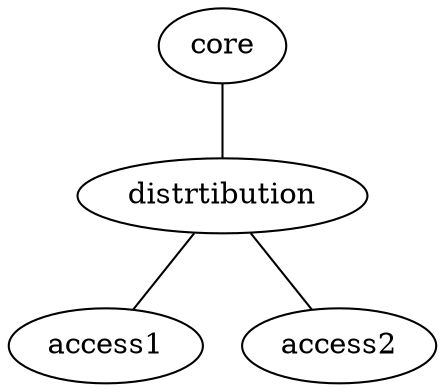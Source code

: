 graph my_network {
    core -- distrtibution;
    distrtibution -- access1;
    distrtibution -- access2;
}